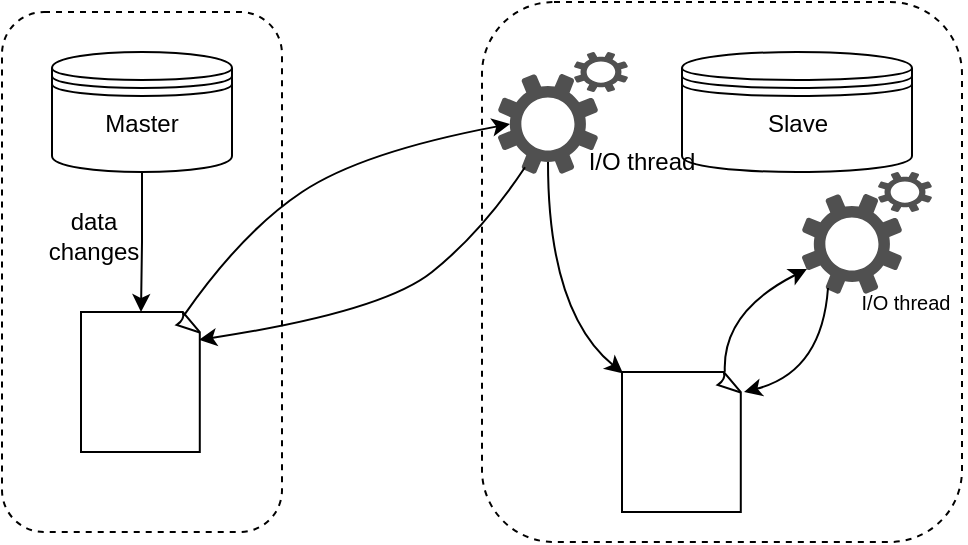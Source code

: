 <mxfile version="26.0.13">
  <diagram name="第 1 页" id="Dbv_p4bsYEW3tgNIge1V">
    <mxGraphModel dx="707" dy="467" grid="1" gridSize="10" guides="1" tooltips="1" connect="1" arrows="1" fold="1" page="1" pageScale="1" pageWidth="827" pageHeight="1169" math="0" shadow="0">
      <root>
        <mxCell id="0" />
        <mxCell id="1" parent="0" />
        <mxCell id="5cQ4iYuFxSIM7iHGhTt3-1" value="" style="rounded=1;whiteSpace=wrap;html=1;dashed=1;" vertex="1" parent="1">
          <mxGeometry x="190" y="120" width="140" height="260" as="geometry" />
        </mxCell>
        <mxCell id="5cQ4iYuFxSIM7iHGhTt3-2" value="" style="rounded=1;whiteSpace=wrap;html=1;dashed=1;" vertex="1" parent="1">
          <mxGeometry x="430" y="115" width="240" height="270" as="geometry" />
        </mxCell>
        <mxCell id="5cQ4iYuFxSIM7iHGhTt3-4" value="" style="whiteSpace=wrap;html=1;shape=mxgraph.basic.document" vertex="1" parent="1">
          <mxGeometry x="229.5" y="270" width="60" height="70" as="geometry" />
        </mxCell>
        <mxCell id="5cQ4iYuFxSIM7iHGhTt3-6" value="" style="whiteSpace=wrap;html=1;shape=mxgraph.basic.document" vertex="1" parent="1">
          <mxGeometry x="500" y="300" width="60" height="70" as="geometry" />
        </mxCell>
        <mxCell id="5cQ4iYuFxSIM7iHGhTt3-7" value="" style="shape=datastore;whiteSpace=wrap;html=1;" vertex="1" parent="1">
          <mxGeometry x="215" y="140" width="90" height="60" as="geometry" />
        </mxCell>
        <mxCell id="5cQ4iYuFxSIM7iHGhTt3-8" value="" style="shape=datastore;whiteSpace=wrap;html=1;" vertex="1" parent="1">
          <mxGeometry x="530" y="140" width="115" height="60" as="geometry" />
        </mxCell>
        <mxCell id="5cQ4iYuFxSIM7iHGhTt3-13" value="" style="group" vertex="1" connectable="0" parent="1">
          <mxGeometry x="438" y="140" width="102" height="70" as="geometry" />
        </mxCell>
        <mxCell id="5cQ4iYuFxSIM7iHGhTt3-9" value="" style="sketch=0;pointerEvents=1;shadow=0;dashed=0;html=1;strokeColor=none;labelPosition=center;verticalLabelPosition=bottom;verticalAlign=top;align=center;fillColor=#505050;shape=mxgraph.mscae.enterprise.settings;direction=south;" vertex="1" parent="5cQ4iYuFxSIM7iHGhTt3-13">
          <mxGeometry y="11" width="50" height="50" as="geometry" />
        </mxCell>
        <mxCell id="5cQ4iYuFxSIM7iHGhTt3-10" value="" style="sketch=0;pointerEvents=1;shadow=0;dashed=0;html=1;strokeColor=none;labelPosition=center;verticalLabelPosition=bottom;verticalAlign=top;align=center;fillColor=#505050;shape=mxgraph.mscae.enterprise.settings" vertex="1" parent="5cQ4iYuFxSIM7iHGhTt3-13">
          <mxGeometry x="38" width="27" height="20" as="geometry" />
        </mxCell>
        <mxCell id="5cQ4iYuFxSIM7iHGhTt3-21" value="I/O thread" style="text;html=1;align=center;verticalAlign=middle;whiteSpace=wrap;rounded=0;" vertex="1" parent="5cQ4iYuFxSIM7iHGhTt3-13">
          <mxGeometry x="42" y="40" width="60" height="30" as="geometry" />
        </mxCell>
        <mxCell id="5cQ4iYuFxSIM7iHGhTt3-14" value="" style="group" vertex="1" connectable="0" parent="1">
          <mxGeometry x="590" y="200" width="65" height="61" as="geometry" />
        </mxCell>
        <mxCell id="5cQ4iYuFxSIM7iHGhTt3-15" value="" style="sketch=0;pointerEvents=1;shadow=0;dashed=0;html=1;strokeColor=none;labelPosition=center;verticalLabelPosition=bottom;verticalAlign=top;align=center;fillColor=#505050;shape=mxgraph.mscae.enterprise.settings;direction=south;" vertex="1" parent="5cQ4iYuFxSIM7iHGhTt3-14">
          <mxGeometry y="11" width="50" height="50" as="geometry" />
        </mxCell>
        <mxCell id="5cQ4iYuFxSIM7iHGhTt3-16" value="" style="sketch=0;pointerEvents=1;shadow=0;dashed=0;html=1;strokeColor=none;labelPosition=center;verticalLabelPosition=bottom;verticalAlign=top;align=center;fillColor=#505050;shape=mxgraph.mscae.enterprise.settings" vertex="1" parent="5cQ4iYuFxSIM7iHGhTt3-14">
          <mxGeometry x="38" width="27" height="20" as="geometry" />
        </mxCell>
        <mxCell id="5cQ4iYuFxSIM7iHGhTt3-17" style="edgeStyle=orthogonalEdgeStyle;rounded=0;orthogonalLoop=1;jettySize=auto;html=1;entryX=0.5;entryY=0;entryDx=0;entryDy=0;entryPerimeter=0;" edge="1" parent="1" source="5cQ4iYuFxSIM7iHGhTt3-7" target="5cQ4iYuFxSIM7iHGhTt3-4">
          <mxGeometry relative="1" as="geometry" />
        </mxCell>
        <mxCell id="5cQ4iYuFxSIM7iHGhTt3-19" value="" style="curved=1;endArrow=classic;html=1;rounded=0;exitX=0.858;exitY=0.024;exitDx=0;exitDy=0;exitPerimeter=0;entryX=0.5;entryY=0.88;entryDx=0;entryDy=0;entryPerimeter=0;" edge="1" parent="1" source="5cQ4iYuFxSIM7iHGhTt3-4" target="5cQ4iYuFxSIM7iHGhTt3-9">
          <mxGeometry width="50" height="50" relative="1" as="geometry">
            <mxPoint x="302.5" y="280" as="sourcePoint" />
            <mxPoint x="352.5" y="230" as="targetPoint" />
            <Array as="points">
              <mxPoint x="310" y="230" />
              <mxPoint x="370" y="190" />
            </Array>
          </mxGeometry>
        </mxCell>
        <mxCell id="5cQ4iYuFxSIM7iHGhTt3-20" value="" style="curved=1;endArrow=classic;html=1;rounded=0;exitX=0.933;exitY=0.73;exitDx=0;exitDy=0;exitPerimeter=0;entryX=0.982;entryY=0.199;entryDx=0;entryDy=0;entryPerimeter=0;" edge="1" parent="1" source="5cQ4iYuFxSIM7iHGhTt3-9" target="5cQ4iYuFxSIM7iHGhTt3-4">
          <mxGeometry width="50" height="50" relative="1" as="geometry">
            <mxPoint x="454" y="186" as="sourcePoint" />
            <mxPoint x="300" y="286" as="targetPoint" />
            <Array as="points">
              <mxPoint x="430" y="230" />
              <mxPoint x="380" y="270" />
            </Array>
          </mxGeometry>
        </mxCell>
        <mxCell id="5cQ4iYuFxSIM7iHGhTt3-27" value="I/O thread" style="text;html=1;align=center;verticalAlign=middle;whiteSpace=wrap;rounded=0;fontSize=10;" vertex="1" parent="1">
          <mxGeometry x="612" y="250" width="60" height="30" as="geometry" />
        </mxCell>
        <mxCell id="5cQ4iYuFxSIM7iHGhTt3-31" value="" style="curved=1;endArrow=classic;html=1;rounded=0;exitX=0.88;exitY=0.5;exitDx=0;exitDy=0;exitPerimeter=0;entryX=0.009;entryY=0.01;entryDx=0;entryDy=0;entryPerimeter=0;" edge="1" parent="1" source="5cQ4iYuFxSIM7iHGhTt3-9" target="5cQ4iYuFxSIM7iHGhTt3-6">
          <mxGeometry width="50" height="50" relative="1" as="geometry">
            <mxPoint x="366" y="190" as="sourcePoint" />
            <mxPoint x="520" y="290" as="targetPoint" />
            <Array as="points">
              <mxPoint x="463" y="270" />
            </Array>
          </mxGeometry>
        </mxCell>
        <mxCell id="5cQ4iYuFxSIM7iHGhTt3-32" value="" style="curved=1;endArrow=classic;html=1;rounded=0;exitX=0.857;exitY=-0.001;exitDx=0;exitDy=0;exitPerimeter=0;entryX=0.75;entryY=0.95;entryDx=0;entryDy=0;entryPerimeter=0;" edge="1" parent="1" source="5cQ4iYuFxSIM7iHGhTt3-6" target="5cQ4iYuFxSIM7iHGhTt3-15">
          <mxGeometry width="50" height="50" relative="1" as="geometry">
            <mxPoint x="473" y="205" as="sourcePoint" />
            <mxPoint x="530" y="300" as="targetPoint" />
            <Array as="points">
              <mxPoint x="550" y="270" />
            </Array>
          </mxGeometry>
        </mxCell>
        <mxCell id="5cQ4iYuFxSIM7iHGhTt3-33" value="" style="curved=1;endArrow=classic;html=1;rounded=0;exitX=0.857;exitY=-0.001;exitDx=0;exitDy=0;exitPerimeter=0;entryX=0.75;entryY=0.95;entryDx=0;entryDy=0;entryPerimeter=0;" edge="1" parent="1">
          <mxGeometry width="50" height="50" relative="1" as="geometry">
            <mxPoint x="603" y="258" as="sourcePoint" />
            <mxPoint x="561" y="310" as="targetPoint" />
            <Array as="points">
              <mxPoint x="600" y="300" />
            </Array>
          </mxGeometry>
        </mxCell>
        <mxCell id="5cQ4iYuFxSIM7iHGhTt3-34" value="data &lt;br&gt;changes" style="text;html=1;align=center;verticalAlign=middle;whiteSpace=wrap;rounded=0;" vertex="1" parent="1">
          <mxGeometry x="191" y="217" width="90" height="29" as="geometry" />
        </mxCell>
        <mxCell id="5cQ4iYuFxSIM7iHGhTt3-36" value="Master&lt;span style=&quot;color: rgba(0, 0, 0, 0); font-family: monospace; font-size: 0px; text-align: start; text-wrap-mode: nowrap;&quot;&gt;%3CmxGraphModel%3E%3Croot%3E%3CmxCell%20id%3D%220%22%2F%3E%3CmxCell%20id%3D%221%22%20parent%3D%220%22%2F%3E%3CmxCell%20id%3D%222%22%20value%3D%22%22%20style%3D%22curved%3D1%3BendArrow%3Dclassic%3Bhtml%3D1%3Brounded%3D0%3BexitX%3D0.857%3BexitY%3D-0.001%3BexitDx%3D0%3BexitDy%3D0%3BexitPerimeter%3D0%3BentryX%3D0.75%3BentryY%3D0.95%3BentryDx%3D0%3BentryDy%3D0%3BentryPerimeter%3D0%3B%22%20edge%3D%221%22%20parent%3D%221%22%3E%3CmxGeometry%20width%3D%2250%22%20height%3D%2250%22%20relative%3D%221%22%20as%3D%22geometry%22%3E%3CmxPoint%20x%3D%22551%22%20y%3D%22300%22%20as%3D%22sourcePoint%22%2F%3E%3CmxPoint%20x%3D%22593%22%20y%3D%22248%22%20as%3D%22targetPoint%22%2F%3E%3CArray%20as%3D%22points%22%3E%3CmxPoint%20x%3D%22540%22%20y%3D%22270%22%2F%3E%3C%2FArray%3E%3C%2FmxGeometry%3E%3C%2FmxCell%3E%3C%2Froot%3E%3C%2FmxGraphModel%3E&lt;/span&gt;" style="text;html=1;align=center;verticalAlign=middle;whiteSpace=wrap;rounded=0;" vertex="1" parent="1">
          <mxGeometry x="230" y="161" width="60" height="30" as="geometry" />
        </mxCell>
        <mxCell id="5cQ4iYuFxSIM7iHGhTt3-39" value="Slave" style="text;html=1;align=center;verticalAlign=middle;whiteSpace=wrap;rounded=0;" vertex="1" parent="1">
          <mxGeometry x="557.5" y="161" width="60" height="30" as="geometry" />
        </mxCell>
      </root>
    </mxGraphModel>
  </diagram>
</mxfile>
